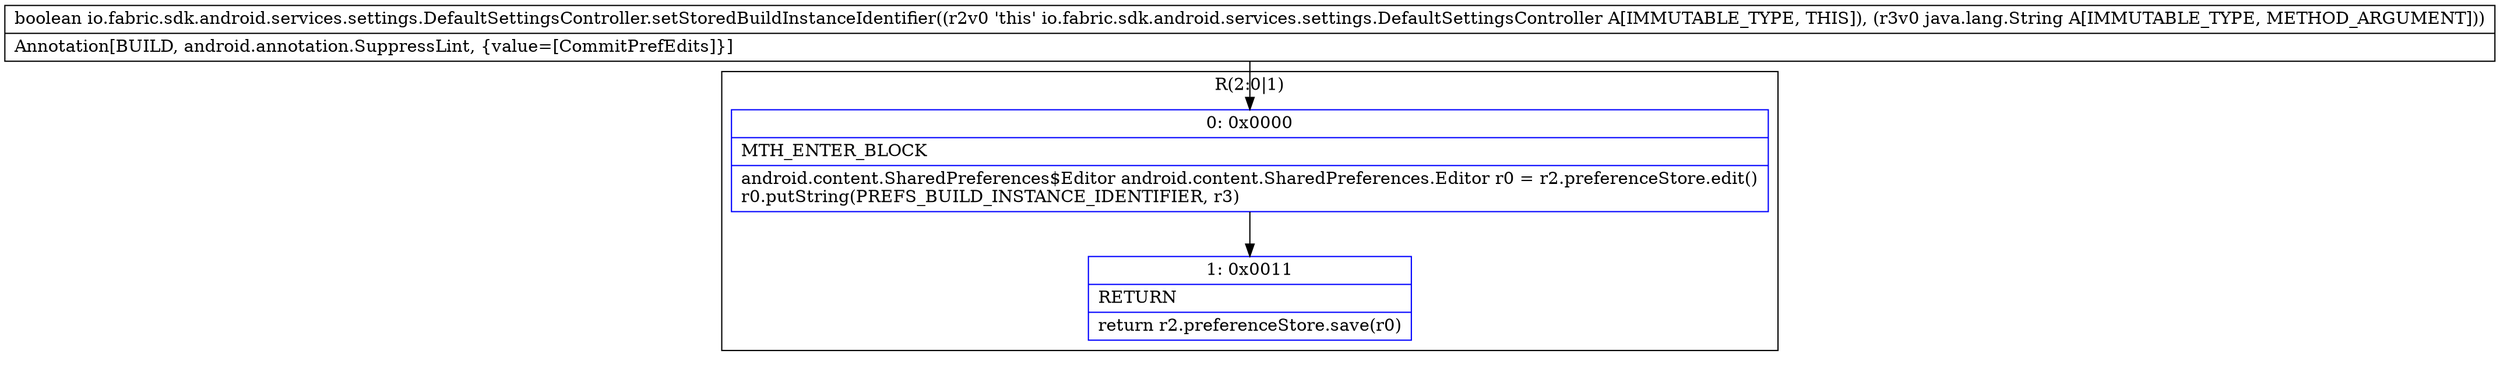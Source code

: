 digraph "CFG forio.fabric.sdk.android.services.settings.DefaultSettingsController.setStoredBuildInstanceIdentifier(Ljava\/lang\/String;)Z" {
subgraph cluster_Region_2081093360 {
label = "R(2:0|1)";
node [shape=record,color=blue];
Node_0 [shape=record,label="{0\:\ 0x0000|MTH_ENTER_BLOCK\l|android.content.SharedPreferences$Editor android.content.SharedPreferences.Editor r0 = r2.preferenceStore.edit()\lr0.putString(PREFS_BUILD_INSTANCE_IDENTIFIER, r3)\l}"];
Node_1 [shape=record,label="{1\:\ 0x0011|RETURN\l|return r2.preferenceStore.save(r0)\l}"];
}
MethodNode[shape=record,label="{boolean io.fabric.sdk.android.services.settings.DefaultSettingsController.setStoredBuildInstanceIdentifier((r2v0 'this' io.fabric.sdk.android.services.settings.DefaultSettingsController A[IMMUTABLE_TYPE, THIS]), (r3v0 java.lang.String A[IMMUTABLE_TYPE, METHOD_ARGUMENT]))  | Annotation[BUILD, android.annotation.SuppressLint, \{value=[CommitPrefEdits]\}]\l}"];
MethodNode -> Node_0;
Node_0 -> Node_1;
}

